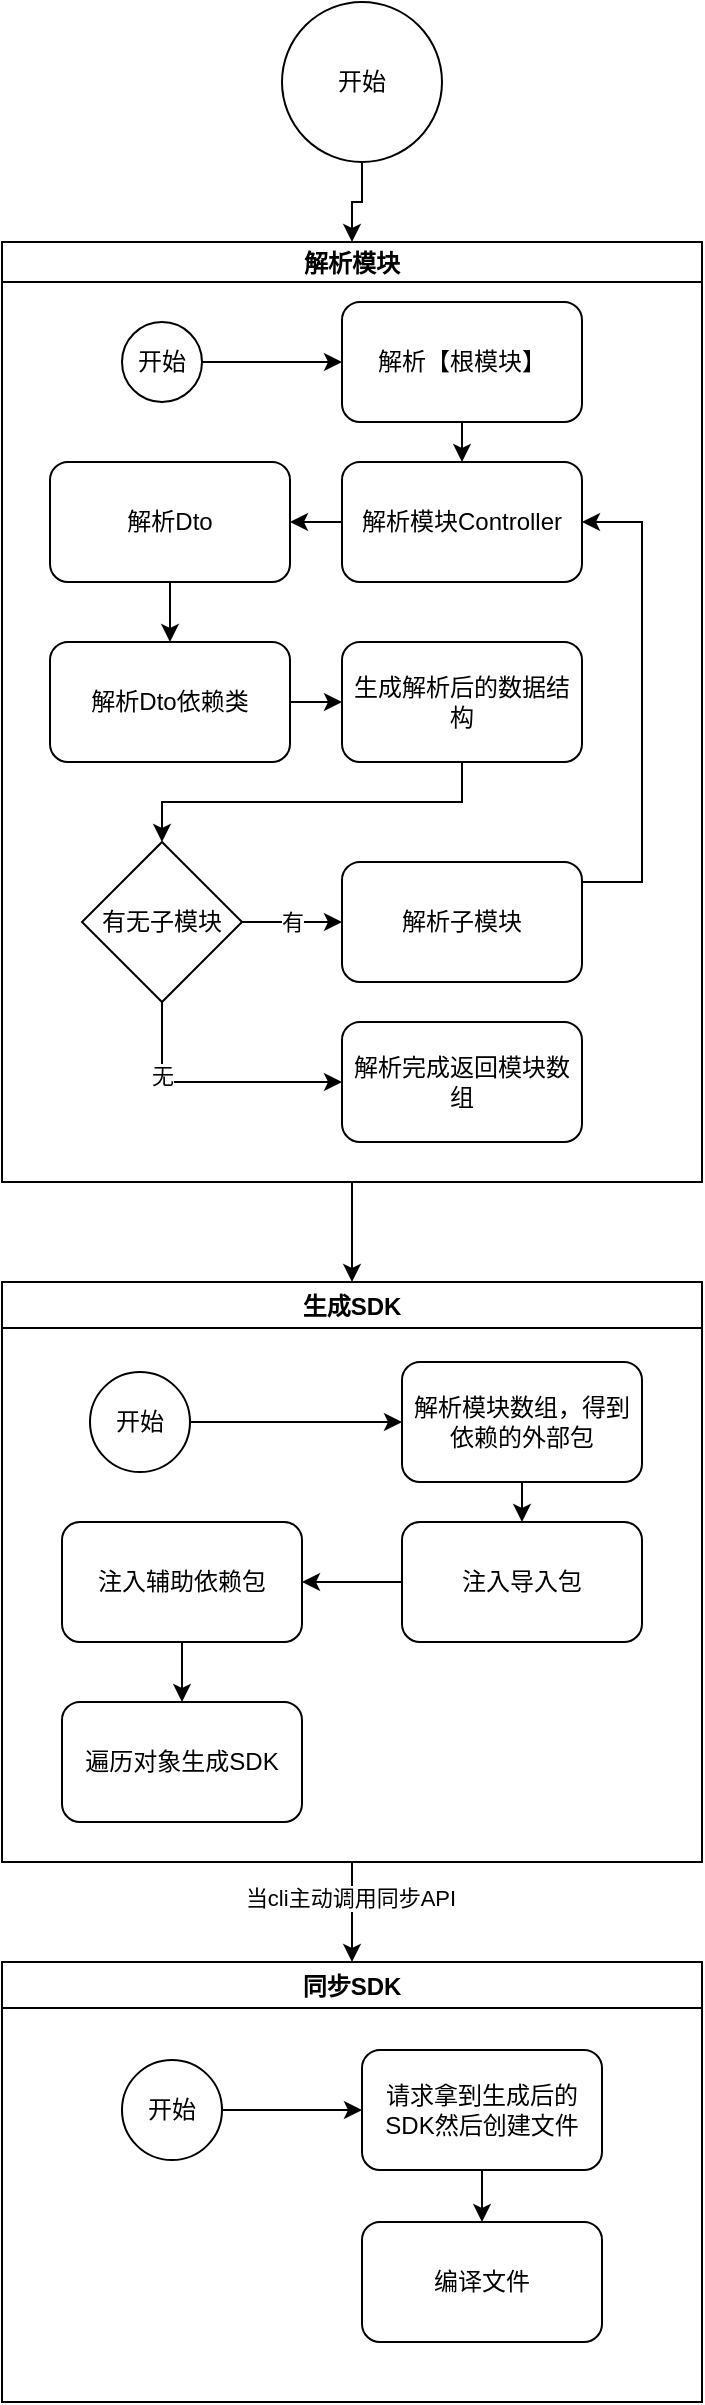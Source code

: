 <mxfile>
    <diagram id="0CLNx3N5C0gTXwd1QApA" name="第 1 页">
        <mxGraphModel dx="778" dy="580" grid="1" gridSize="10" guides="1" tooltips="1" connect="1" arrows="1" fold="1" page="1" pageScale="1" pageWidth="827" pageHeight="1169" math="0" shadow="0">
            <root>
                <mxCell id="0"/>
                <mxCell id="1" parent="0"/>
                <mxCell id="39" style="edgeStyle=orthogonalEdgeStyle;rounded=0;orthogonalLoop=1;jettySize=auto;html=1;exitX=0.5;exitY=1;exitDx=0;exitDy=0;" edge="1" parent="1" source="4" target="38">
                    <mxGeometry relative="1" as="geometry"/>
                </mxCell>
                <mxCell id="4" value="解析模块" style="swimlane;startSize=20;rounded=0;" vertex="1" parent="1">
                    <mxGeometry x="270" y="220" width="350" height="470" as="geometry">
                        <mxRectangle x="270" y="210" width="80" height="20" as="alternateBounds"/>
                    </mxGeometry>
                </mxCell>
                <mxCell id="16" style="edgeStyle=orthogonalEdgeStyle;rounded=0;orthogonalLoop=1;jettySize=auto;html=1;exitX=0.5;exitY=1;exitDx=0;exitDy=0;entryX=0.5;entryY=0;entryDx=0;entryDy=0;" edge="1" parent="4" source="7" target="9">
                    <mxGeometry relative="1" as="geometry"/>
                </mxCell>
                <mxCell id="7" value="解析【根模块】" style="rounded=1;whiteSpace=wrap;html=1;" vertex="1" parent="4">
                    <mxGeometry x="170" y="30" width="120" height="60" as="geometry"/>
                </mxCell>
                <mxCell id="18" style="edgeStyle=orthogonalEdgeStyle;rounded=0;orthogonalLoop=1;jettySize=auto;html=1;exitX=0;exitY=0.5;exitDx=0;exitDy=0;entryX=1;entryY=0.5;entryDx=0;entryDy=0;" edge="1" parent="4" source="9" target="10">
                    <mxGeometry relative="1" as="geometry"/>
                </mxCell>
                <mxCell id="9" value="解析模块Controller" style="rounded=1;whiteSpace=wrap;html=1;" vertex="1" parent="4">
                    <mxGeometry x="170" y="110" width="120" height="60" as="geometry"/>
                </mxCell>
                <mxCell id="21" style="edgeStyle=orthogonalEdgeStyle;rounded=0;orthogonalLoop=1;jettySize=auto;html=1;exitX=0.5;exitY=1;exitDx=0;exitDy=0;entryX=0.5;entryY=0;entryDx=0;entryDy=0;" edge="1" parent="4" source="10" target="17">
                    <mxGeometry relative="1" as="geometry"/>
                </mxCell>
                <mxCell id="10" value="解析Dto" style="rounded=1;whiteSpace=wrap;html=1;" vertex="1" parent="4">
                    <mxGeometry x="24" y="110" width="120" height="60" as="geometry"/>
                </mxCell>
                <mxCell id="15" style="edgeStyle=orthogonalEdgeStyle;rounded=0;orthogonalLoop=1;jettySize=auto;html=1;exitX=1;exitY=0.5;exitDx=0;exitDy=0;entryX=0;entryY=0.5;entryDx=0;entryDy=0;" edge="1" parent="4" source="14" target="7">
                    <mxGeometry relative="1" as="geometry"/>
                </mxCell>
                <mxCell id="14" value="开始" style="ellipse;whiteSpace=wrap;html=1;aspect=fixed;rounded=0;" vertex="1" parent="4">
                    <mxGeometry x="60" y="40" width="40" height="40" as="geometry"/>
                </mxCell>
                <mxCell id="22" style="edgeStyle=orthogonalEdgeStyle;rounded=0;orthogonalLoop=1;jettySize=auto;html=1;exitX=1;exitY=0.5;exitDx=0;exitDy=0;entryX=0;entryY=0.5;entryDx=0;entryDy=0;" edge="1" parent="4" source="17" target="19">
                    <mxGeometry relative="1" as="geometry"/>
                </mxCell>
                <mxCell id="17" value="解析Dto依赖类" style="rounded=1;whiteSpace=wrap;html=1;" vertex="1" parent="4">
                    <mxGeometry x="24" y="200" width="120" height="60" as="geometry"/>
                </mxCell>
                <mxCell id="30" style="edgeStyle=orthogonalEdgeStyle;rounded=0;orthogonalLoop=1;jettySize=auto;html=1;exitX=0.5;exitY=1;exitDx=0;exitDy=0;entryX=0.5;entryY=0;entryDx=0;entryDy=0;" edge="1" parent="4" source="19" target="29">
                    <mxGeometry relative="1" as="geometry"/>
                </mxCell>
                <mxCell id="19" value="生成解析后的数据结构" style="rounded=1;whiteSpace=wrap;html=1;" vertex="1" parent="4">
                    <mxGeometry x="170" y="200" width="120" height="60" as="geometry"/>
                </mxCell>
                <mxCell id="27" style="edgeStyle=orthogonalEdgeStyle;rounded=0;orthogonalLoop=1;jettySize=auto;html=1;exitX=1;exitY=0.5;exitDx=0;exitDy=0;entryX=1;entryY=0.5;entryDx=0;entryDy=0;" edge="1" parent="4" source="25" target="9">
                    <mxGeometry relative="1" as="geometry">
                        <Array as="points">
                            <mxPoint x="320" y="320"/>
                            <mxPoint x="320" y="140"/>
                        </Array>
                    </mxGeometry>
                </mxCell>
                <mxCell id="25" value="解析子模块" style="whiteSpace=wrap;html=1;rounded=1;" vertex="1" parent="4">
                    <mxGeometry x="170" y="310" width="120" height="60" as="geometry"/>
                </mxCell>
                <mxCell id="31" value="有" style="edgeStyle=orthogonalEdgeStyle;rounded=0;orthogonalLoop=1;jettySize=auto;html=1;exitX=1;exitY=0.5;exitDx=0;exitDy=0;entryX=0;entryY=0.5;entryDx=0;entryDy=0;" edge="1" parent="4" source="29" target="25">
                    <mxGeometry relative="1" as="geometry"/>
                </mxCell>
                <mxCell id="34" style="edgeStyle=orthogonalEdgeStyle;rounded=0;orthogonalLoop=1;jettySize=auto;html=1;exitX=0.5;exitY=1;exitDx=0;exitDy=0;entryX=0;entryY=0.5;entryDx=0;entryDy=0;" edge="1" parent="4" source="29" target="33">
                    <mxGeometry relative="1" as="geometry"/>
                </mxCell>
                <mxCell id="51" value="无" style="edgeLabel;html=1;align=center;verticalAlign=middle;resizable=0;points=[];" vertex="1" connectable="0" parent="34">
                    <mxGeometry x="-0.434" relative="1" as="geometry">
                        <mxPoint as="offset"/>
                    </mxGeometry>
                </mxCell>
                <mxCell id="29" value="有无子模块" style="rhombus;whiteSpace=wrap;html=1;rounded=0;" vertex="1" parent="4">
                    <mxGeometry x="40" y="300" width="80" height="80" as="geometry"/>
                </mxCell>
                <mxCell id="33" value="解析完成返回模块数组" style="rounded=1;whiteSpace=wrap;html=1;" vertex="1" parent="4">
                    <mxGeometry x="170" y="390" width="120" height="60" as="geometry"/>
                </mxCell>
                <mxCell id="6" style="edgeStyle=orthogonalEdgeStyle;rounded=0;orthogonalLoop=1;jettySize=auto;html=1;exitX=0.5;exitY=1;exitDx=0;exitDy=0;entryX=0.5;entryY=0;entryDx=0;entryDy=0;" edge="1" parent="1" source="5" target="4">
                    <mxGeometry relative="1" as="geometry"/>
                </mxCell>
                <mxCell id="5" value="开始" style="ellipse;whiteSpace=wrap;html=1;aspect=fixed;" vertex="1" parent="1">
                    <mxGeometry x="410" y="100" width="80" height="80" as="geometry"/>
                </mxCell>
                <mxCell id="50" style="edgeStyle=orthogonalEdgeStyle;rounded=0;orthogonalLoop=1;jettySize=auto;html=1;exitX=0.5;exitY=1;exitDx=0;exitDy=0;entryX=0.5;entryY=0;entryDx=0;entryDy=0;" edge="1" parent="1" source="38" target="49">
                    <mxGeometry relative="1" as="geometry"/>
                </mxCell>
                <mxCell id="52" value="当cli主动调用同步API" style="edgeLabel;html=1;align=center;verticalAlign=middle;resizable=0;points=[];" vertex="1" connectable="0" parent="50">
                    <mxGeometry x="-0.304" y="-1" relative="1" as="geometry">
                        <mxPoint as="offset"/>
                    </mxGeometry>
                </mxCell>
                <mxCell id="38" value="生成SDK" style="swimlane;rounded=0;" vertex="1" parent="1">
                    <mxGeometry x="270" y="740" width="350" height="290" as="geometry"/>
                </mxCell>
                <mxCell id="44" style="edgeStyle=orthogonalEdgeStyle;rounded=0;orthogonalLoop=1;jettySize=auto;html=1;exitX=0.5;exitY=1;exitDx=0;exitDy=0;entryX=0.5;entryY=0;entryDx=0;entryDy=0;" edge="1" parent="38" source="40" target="43">
                    <mxGeometry relative="1" as="geometry"/>
                </mxCell>
                <mxCell id="40" value="解析模块数组，得到依赖的外部包" style="rounded=1;whiteSpace=wrap;html=1;" vertex="1" parent="38">
                    <mxGeometry x="200" y="40" width="120" height="60" as="geometry"/>
                </mxCell>
                <mxCell id="42" style="edgeStyle=orthogonalEdgeStyle;rounded=0;orthogonalLoop=1;jettySize=auto;html=1;exitX=1;exitY=0.5;exitDx=0;exitDy=0;entryX=0;entryY=0.5;entryDx=0;entryDy=0;" edge="1" parent="38" source="41" target="40">
                    <mxGeometry relative="1" as="geometry"/>
                </mxCell>
                <mxCell id="41" value="开始" style="ellipse;whiteSpace=wrap;html=1;aspect=fixed;rounded=0;" vertex="1" parent="38">
                    <mxGeometry x="44" y="45" width="50" height="50" as="geometry"/>
                </mxCell>
                <mxCell id="46" style="edgeStyle=orthogonalEdgeStyle;rounded=0;orthogonalLoop=1;jettySize=auto;html=1;exitX=0;exitY=0.5;exitDx=0;exitDy=0;entryX=1;entryY=0.5;entryDx=0;entryDy=0;" edge="1" parent="38" source="43" target="45">
                    <mxGeometry relative="1" as="geometry"/>
                </mxCell>
                <mxCell id="43" value="注入导入包" style="rounded=1;whiteSpace=wrap;html=1;" vertex="1" parent="38">
                    <mxGeometry x="200" y="120" width="120" height="60" as="geometry"/>
                </mxCell>
                <mxCell id="48" style="edgeStyle=orthogonalEdgeStyle;rounded=0;orthogonalLoop=1;jettySize=auto;html=1;exitX=0.5;exitY=1;exitDx=0;exitDy=0;entryX=0.5;entryY=0;entryDx=0;entryDy=0;" edge="1" parent="38" source="45" target="47">
                    <mxGeometry relative="1" as="geometry"/>
                </mxCell>
                <mxCell id="45" value="注入辅助依赖包" style="rounded=1;whiteSpace=wrap;html=1;" vertex="1" parent="38">
                    <mxGeometry x="30" y="120" width="120" height="60" as="geometry"/>
                </mxCell>
                <mxCell id="47" value="遍历对象生成SDK" style="rounded=1;whiteSpace=wrap;html=1;" vertex="1" parent="38">
                    <mxGeometry x="30" y="210" width="120" height="60" as="geometry"/>
                </mxCell>
                <mxCell id="49" value="同步SDK" style="swimlane;rounded=0;" vertex="1" parent="1">
                    <mxGeometry x="270" y="1080" width="350" height="220" as="geometry"/>
                </mxCell>
                <mxCell id="63" style="edgeStyle=orthogonalEdgeStyle;rounded=0;orthogonalLoop=1;jettySize=auto;html=1;exitX=1;exitY=0.5;exitDx=0;exitDy=0;entryX=0;entryY=0.5;entryDx=0;entryDy=0;" edge="1" parent="49" source="54" target="62">
                    <mxGeometry relative="1" as="geometry"/>
                </mxCell>
                <mxCell id="54" value="开始" style="ellipse;whiteSpace=wrap;html=1;aspect=fixed;rounded=0;" vertex="1" parent="49">
                    <mxGeometry x="60" y="49" width="50" height="50" as="geometry"/>
                </mxCell>
                <mxCell id="68" style="edgeStyle=orthogonalEdgeStyle;rounded=0;orthogonalLoop=1;jettySize=auto;html=1;exitX=0.5;exitY=1;exitDx=0;exitDy=0;entryX=0.5;entryY=0;entryDx=0;entryDy=0;" edge="1" parent="49" source="62" target="66">
                    <mxGeometry relative="1" as="geometry"/>
                </mxCell>
                <mxCell id="62" value="请求拿到生成后的SDK然后创建文件" style="rounded=1;whiteSpace=wrap;html=1;" vertex="1" parent="49">
                    <mxGeometry x="180" y="44" width="120" height="60" as="geometry"/>
                </mxCell>
                <mxCell id="66" value="编译文件" style="rounded=1;whiteSpace=wrap;html=1;" vertex="1" parent="49">
                    <mxGeometry x="180" y="130" width="120" height="60" as="geometry"/>
                </mxCell>
            </root>
        </mxGraphModel>
    </diagram>
</mxfile>